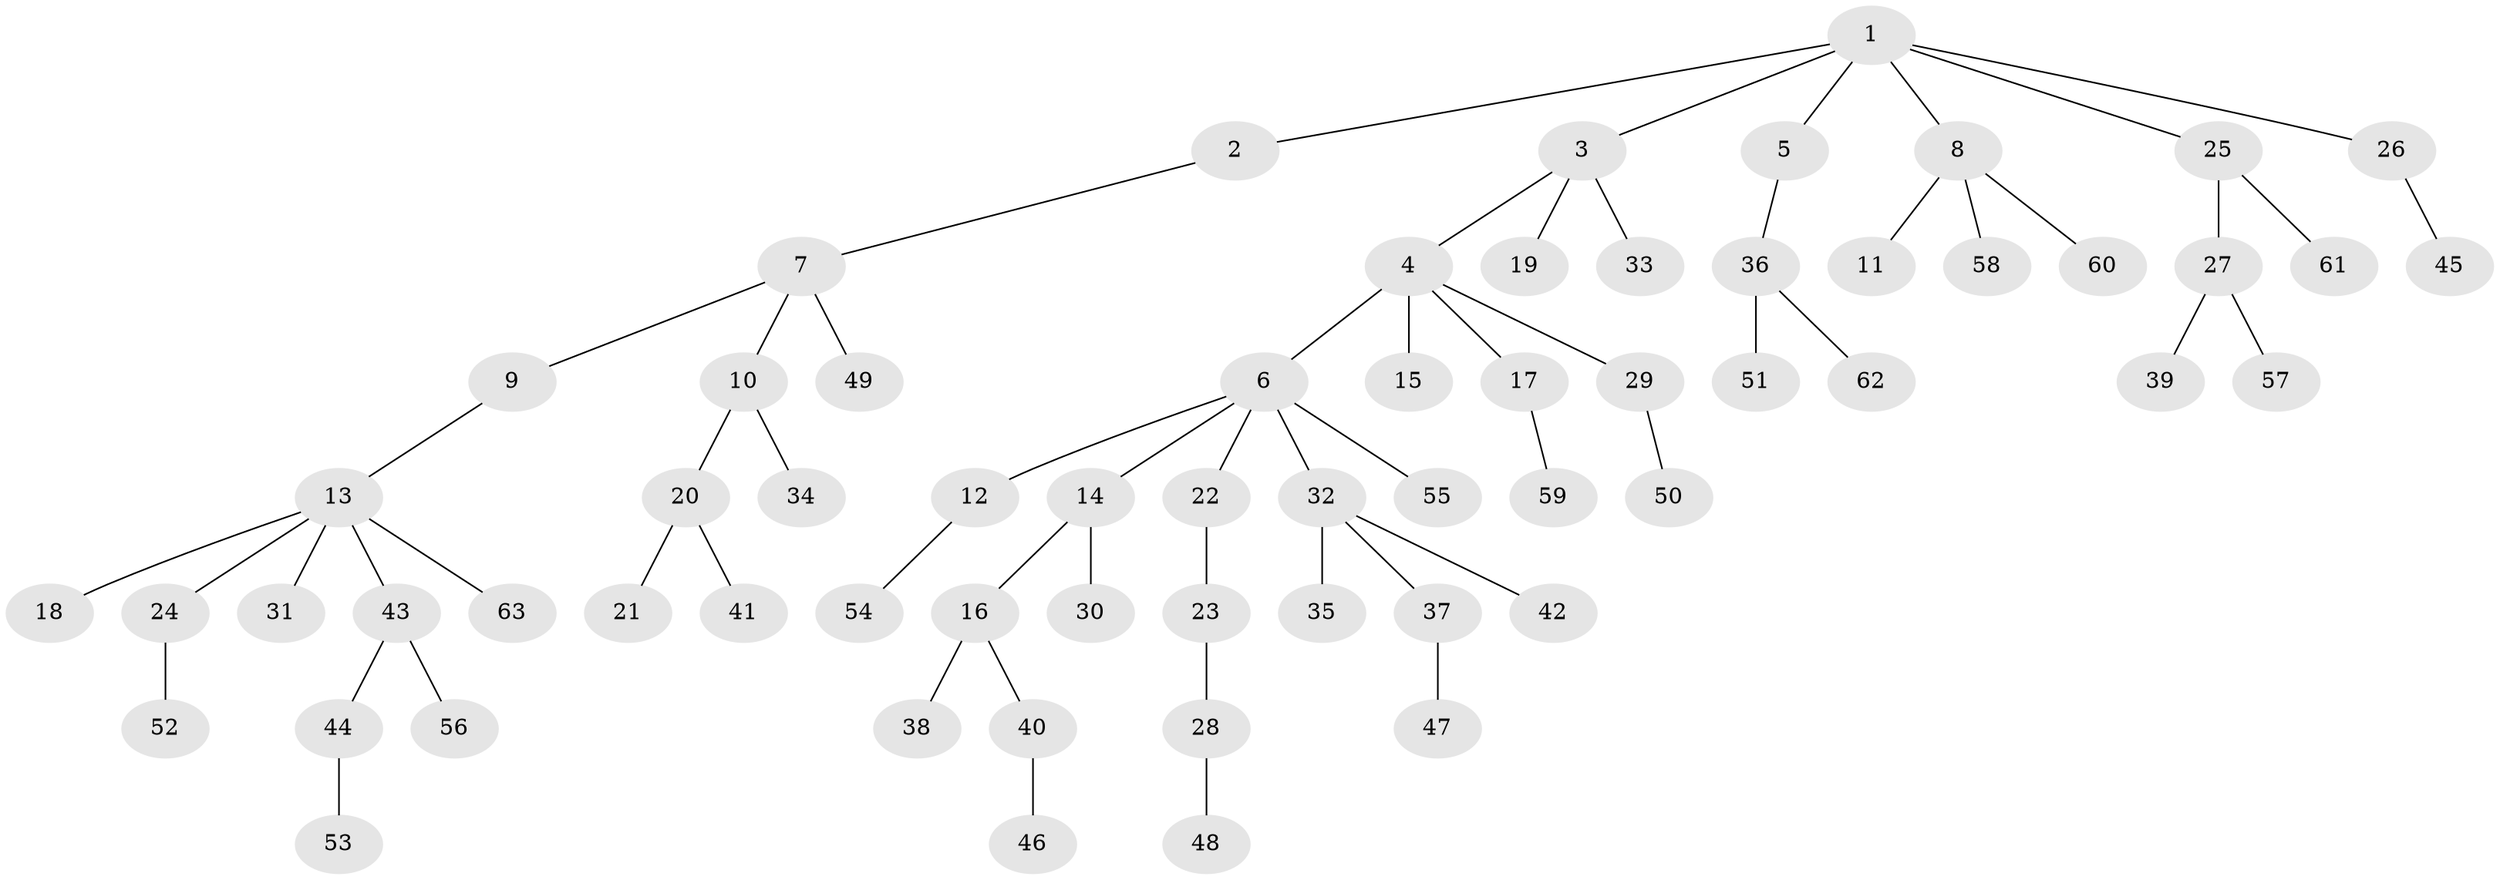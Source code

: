 // Generated by graph-tools (version 1.1) at 2025/02/03/09/25 03:02:26]
// undirected, 63 vertices, 62 edges
graph export_dot {
graph [start="1"]
  node [color=gray90,style=filled];
  1;
  2;
  3;
  4;
  5;
  6;
  7;
  8;
  9;
  10;
  11;
  12;
  13;
  14;
  15;
  16;
  17;
  18;
  19;
  20;
  21;
  22;
  23;
  24;
  25;
  26;
  27;
  28;
  29;
  30;
  31;
  32;
  33;
  34;
  35;
  36;
  37;
  38;
  39;
  40;
  41;
  42;
  43;
  44;
  45;
  46;
  47;
  48;
  49;
  50;
  51;
  52;
  53;
  54;
  55;
  56;
  57;
  58;
  59;
  60;
  61;
  62;
  63;
  1 -- 2;
  1 -- 3;
  1 -- 5;
  1 -- 8;
  1 -- 25;
  1 -- 26;
  2 -- 7;
  3 -- 4;
  3 -- 19;
  3 -- 33;
  4 -- 6;
  4 -- 15;
  4 -- 17;
  4 -- 29;
  5 -- 36;
  6 -- 12;
  6 -- 14;
  6 -- 22;
  6 -- 32;
  6 -- 55;
  7 -- 9;
  7 -- 10;
  7 -- 49;
  8 -- 11;
  8 -- 58;
  8 -- 60;
  9 -- 13;
  10 -- 20;
  10 -- 34;
  12 -- 54;
  13 -- 18;
  13 -- 24;
  13 -- 31;
  13 -- 43;
  13 -- 63;
  14 -- 16;
  14 -- 30;
  16 -- 38;
  16 -- 40;
  17 -- 59;
  20 -- 21;
  20 -- 41;
  22 -- 23;
  23 -- 28;
  24 -- 52;
  25 -- 27;
  25 -- 61;
  26 -- 45;
  27 -- 39;
  27 -- 57;
  28 -- 48;
  29 -- 50;
  32 -- 35;
  32 -- 37;
  32 -- 42;
  36 -- 51;
  36 -- 62;
  37 -- 47;
  40 -- 46;
  43 -- 44;
  43 -- 56;
  44 -- 53;
}

